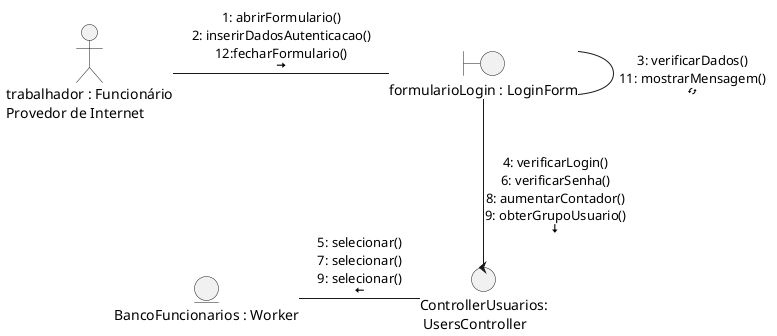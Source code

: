 @startuml
actor Ator as "trabalhador : Funcionário\nProvedor de Internet"
boundary View as "formularioLogin : LoginForm"
control Controller as "ControllerUsuarios:\n UsersController"
entity Modelo as "BancoFuncionarios : Worker"

Ator - (View): "1: abrirFormulario()\n2: inserirDadosAutenticacao()\n12:fecharFormulario()\n<&arrow-right>"
View - View : "3: verificarDados()\n11: mostrarMensagem()\n<&loop-circular>"
(View) -- (Controller) : "4: verificarLogin()\n6: verificarSenha()\n8: aumentarContador()\n9: obterGrupoUsuario()\n<&arrow-bottom>"
(Controller) -left- (Modelo) : "5: selecionar()\n7: selecionar()\n9: selecionar()\n<&arrow-left>"

'Outros ícones de setas
'<&arrow-left>
'<&arrow-right>
'<&arrow-top>
'<&arrow-bottom>
@enduml